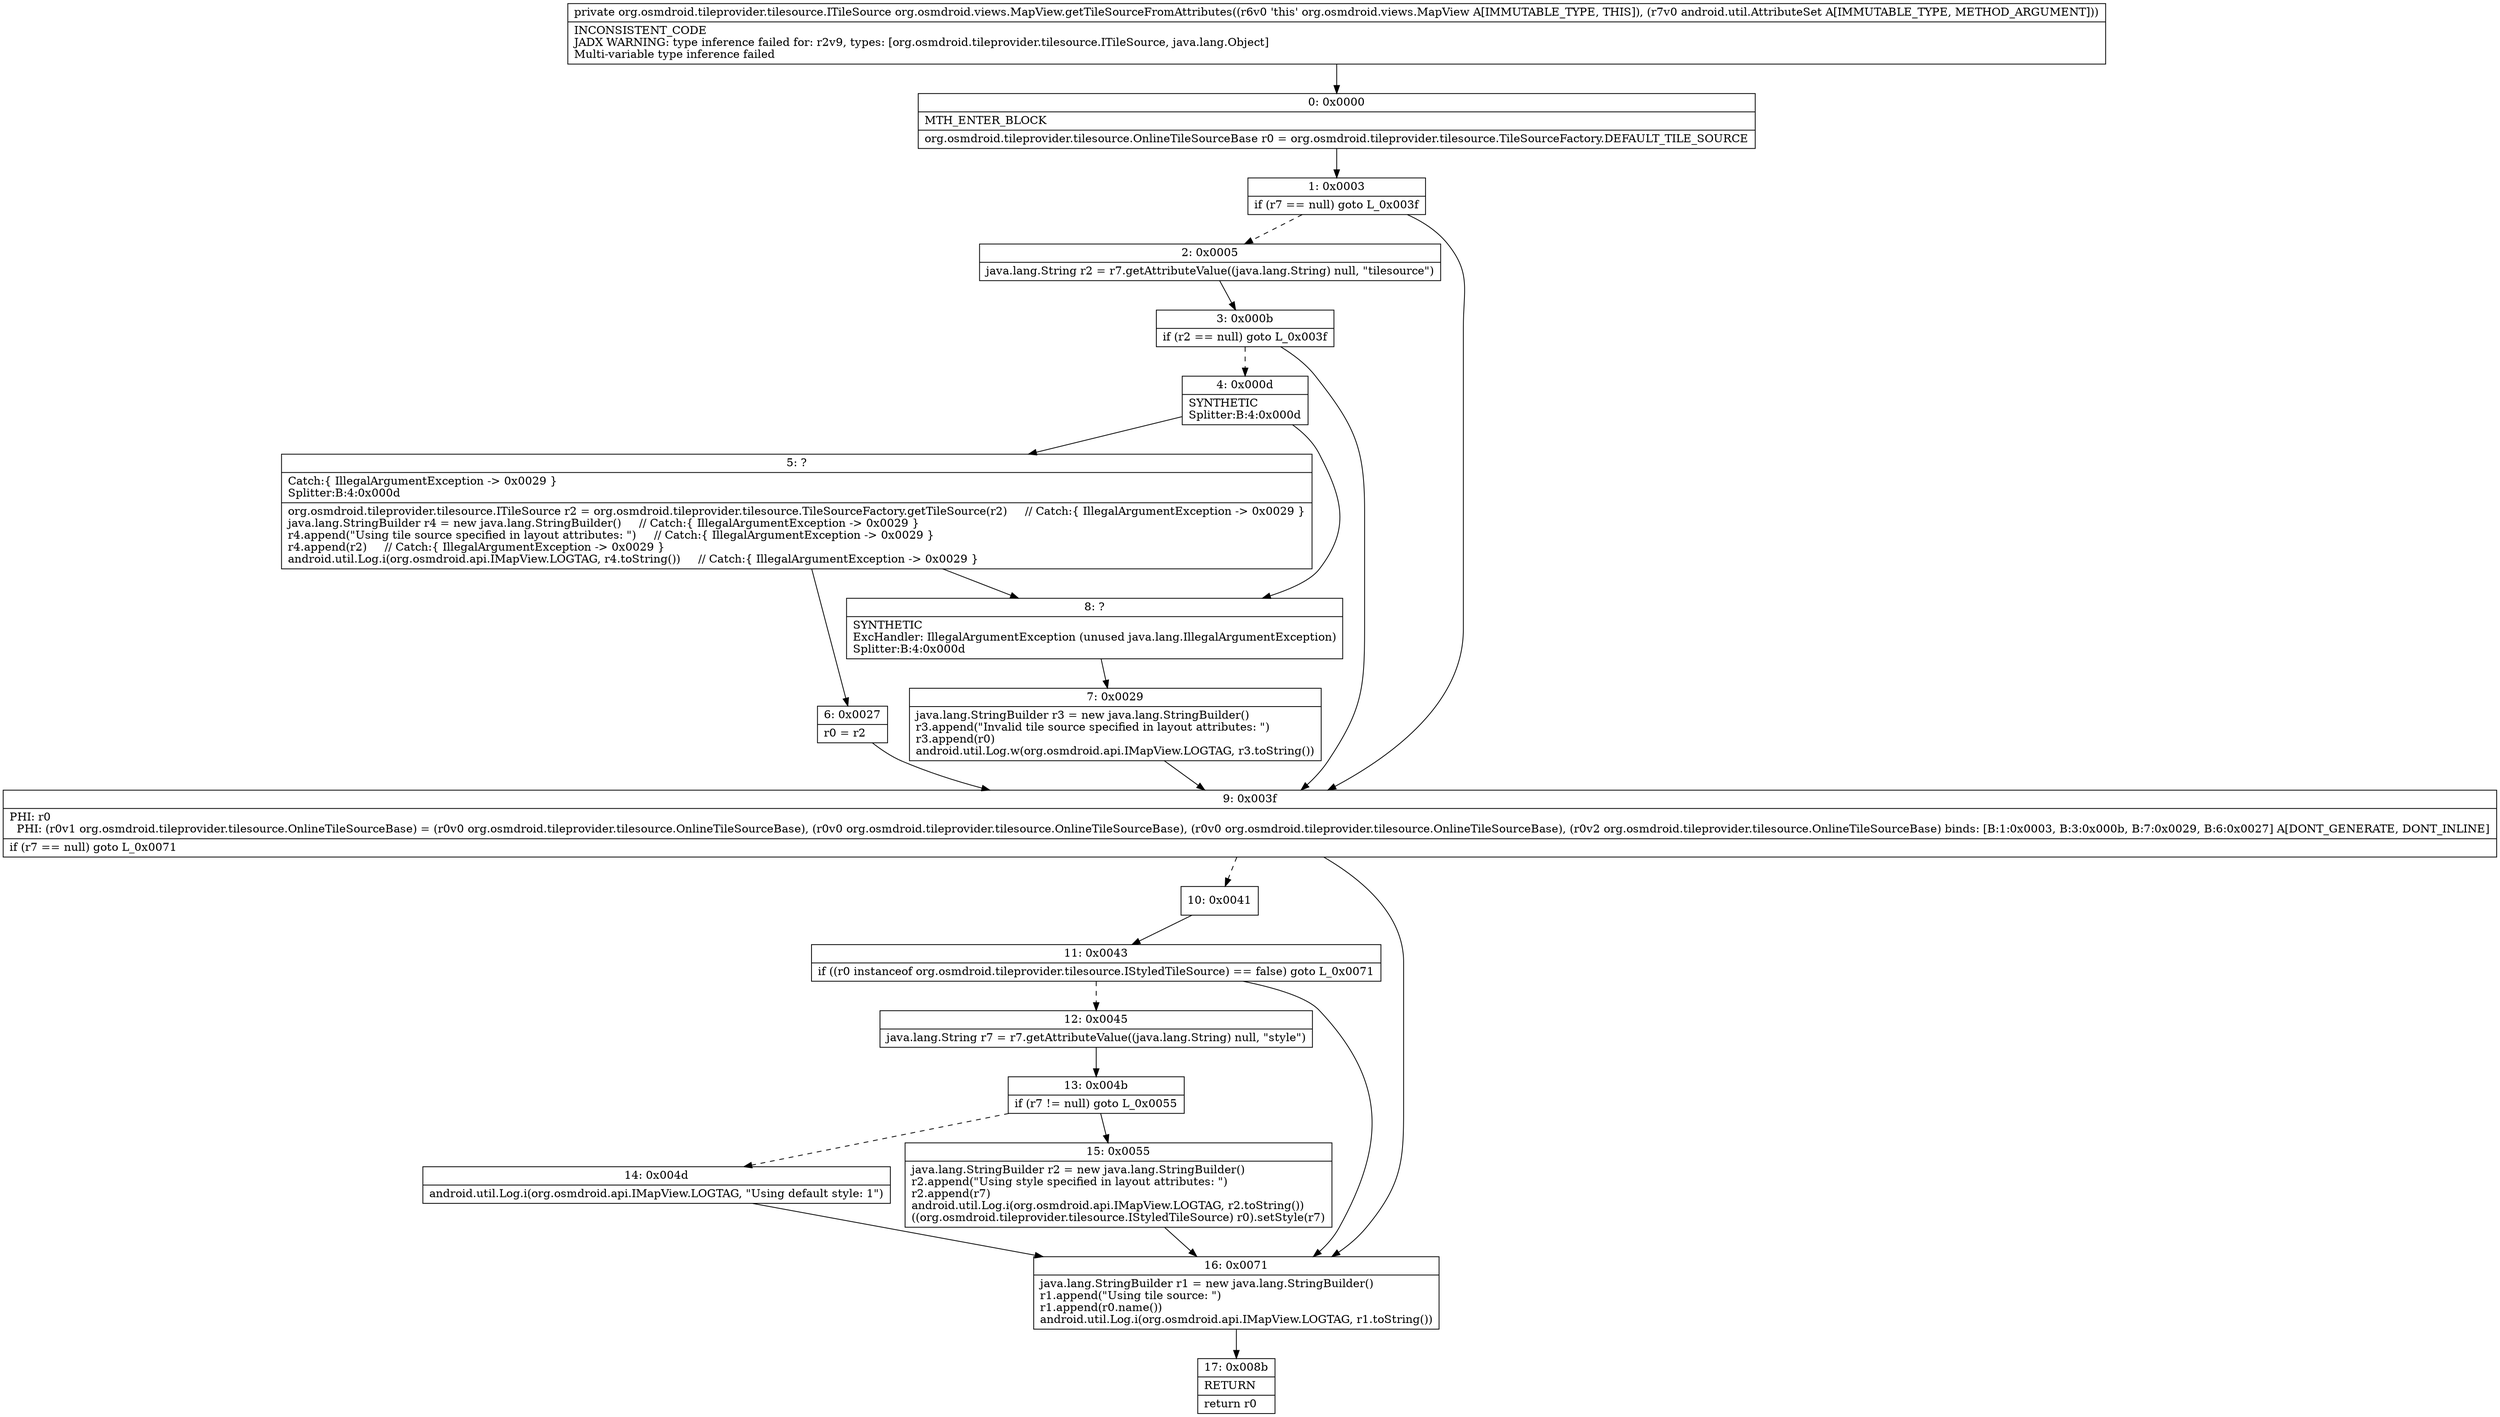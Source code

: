 digraph "CFG fororg.osmdroid.views.MapView.getTileSourceFromAttributes(Landroid\/util\/AttributeSet;)Lorg\/osmdroid\/tileprovider\/tilesource\/ITileSource;" {
Node_0 [shape=record,label="{0\:\ 0x0000|MTH_ENTER_BLOCK\l|org.osmdroid.tileprovider.tilesource.OnlineTileSourceBase r0 = org.osmdroid.tileprovider.tilesource.TileSourceFactory.DEFAULT_TILE_SOURCE\l}"];
Node_1 [shape=record,label="{1\:\ 0x0003|if (r7 == null) goto L_0x003f\l}"];
Node_2 [shape=record,label="{2\:\ 0x0005|java.lang.String r2 = r7.getAttributeValue((java.lang.String) null, \"tilesource\")\l}"];
Node_3 [shape=record,label="{3\:\ 0x000b|if (r2 == null) goto L_0x003f\l}"];
Node_4 [shape=record,label="{4\:\ 0x000d|SYNTHETIC\lSplitter:B:4:0x000d\l}"];
Node_5 [shape=record,label="{5\:\ ?|Catch:\{ IllegalArgumentException \-\> 0x0029 \}\lSplitter:B:4:0x000d\l|org.osmdroid.tileprovider.tilesource.ITileSource r2 = org.osmdroid.tileprovider.tilesource.TileSourceFactory.getTileSource(r2)     \/\/ Catch:\{ IllegalArgumentException \-\> 0x0029 \}\ljava.lang.StringBuilder r4 = new java.lang.StringBuilder()     \/\/ Catch:\{ IllegalArgumentException \-\> 0x0029 \}\lr4.append(\"Using tile source specified in layout attributes: \")     \/\/ Catch:\{ IllegalArgumentException \-\> 0x0029 \}\lr4.append(r2)     \/\/ Catch:\{ IllegalArgumentException \-\> 0x0029 \}\landroid.util.Log.i(org.osmdroid.api.IMapView.LOGTAG, r4.toString())     \/\/ Catch:\{ IllegalArgumentException \-\> 0x0029 \}\l}"];
Node_6 [shape=record,label="{6\:\ 0x0027|r0 = r2\l}"];
Node_7 [shape=record,label="{7\:\ 0x0029|java.lang.StringBuilder r3 = new java.lang.StringBuilder()\lr3.append(\"Invalid tile source specified in layout attributes: \")\lr3.append(r0)\landroid.util.Log.w(org.osmdroid.api.IMapView.LOGTAG, r3.toString())\l}"];
Node_8 [shape=record,label="{8\:\ ?|SYNTHETIC\lExcHandler: IllegalArgumentException (unused java.lang.IllegalArgumentException)\lSplitter:B:4:0x000d\l}"];
Node_9 [shape=record,label="{9\:\ 0x003f|PHI: r0 \l  PHI: (r0v1 org.osmdroid.tileprovider.tilesource.OnlineTileSourceBase) = (r0v0 org.osmdroid.tileprovider.tilesource.OnlineTileSourceBase), (r0v0 org.osmdroid.tileprovider.tilesource.OnlineTileSourceBase), (r0v0 org.osmdroid.tileprovider.tilesource.OnlineTileSourceBase), (r0v2 org.osmdroid.tileprovider.tilesource.OnlineTileSourceBase) binds: [B:1:0x0003, B:3:0x000b, B:7:0x0029, B:6:0x0027] A[DONT_GENERATE, DONT_INLINE]\l|if (r7 == null) goto L_0x0071\l}"];
Node_10 [shape=record,label="{10\:\ 0x0041}"];
Node_11 [shape=record,label="{11\:\ 0x0043|if ((r0 instanceof org.osmdroid.tileprovider.tilesource.IStyledTileSource) == false) goto L_0x0071\l}"];
Node_12 [shape=record,label="{12\:\ 0x0045|java.lang.String r7 = r7.getAttributeValue((java.lang.String) null, \"style\")\l}"];
Node_13 [shape=record,label="{13\:\ 0x004b|if (r7 != null) goto L_0x0055\l}"];
Node_14 [shape=record,label="{14\:\ 0x004d|android.util.Log.i(org.osmdroid.api.IMapView.LOGTAG, \"Using default style: 1\")\l}"];
Node_15 [shape=record,label="{15\:\ 0x0055|java.lang.StringBuilder r2 = new java.lang.StringBuilder()\lr2.append(\"Using style specified in layout attributes: \")\lr2.append(r7)\landroid.util.Log.i(org.osmdroid.api.IMapView.LOGTAG, r2.toString())\l((org.osmdroid.tileprovider.tilesource.IStyledTileSource) r0).setStyle(r7)\l}"];
Node_16 [shape=record,label="{16\:\ 0x0071|java.lang.StringBuilder r1 = new java.lang.StringBuilder()\lr1.append(\"Using tile source: \")\lr1.append(r0.name())\landroid.util.Log.i(org.osmdroid.api.IMapView.LOGTAG, r1.toString())\l}"];
Node_17 [shape=record,label="{17\:\ 0x008b|RETURN\l|return r0\l}"];
MethodNode[shape=record,label="{private org.osmdroid.tileprovider.tilesource.ITileSource org.osmdroid.views.MapView.getTileSourceFromAttributes((r6v0 'this' org.osmdroid.views.MapView A[IMMUTABLE_TYPE, THIS]), (r7v0 android.util.AttributeSet A[IMMUTABLE_TYPE, METHOD_ARGUMENT]))  | INCONSISTENT_CODE\lJADX WARNING: type inference failed for: r2v9, types: [org.osmdroid.tileprovider.tilesource.ITileSource, java.lang.Object]\lMulti\-variable type inference failed\l}"];
MethodNode -> Node_0;
Node_0 -> Node_1;
Node_1 -> Node_2[style=dashed];
Node_1 -> Node_9;
Node_2 -> Node_3;
Node_3 -> Node_4[style=dashed];
Node_3 -> Node_9;
Node_4 -> Node_5;
Node_4 -> Node_8;
Node_5 -> Node_6;
Node_5 -> Node_8;
Node_6 -> Node_9;
Node_7 -> Node_9;
Node_8 -> Node_7;
Node_9 -> Node_10[style=dashed];
Node_9 -> Node_16;
Node_10 -> Node_11;
Node_11 -> Node_12[style=dashed];
Node_11 -> Node_16;
Node_12 -> Node_13;
Node_13 -> Node_14[style=dashed];
Node_13 -> Node_15;
Node_14 -> Node_16;
Node_15 -> Node_16;
Node_16 -> Node_17;
}

